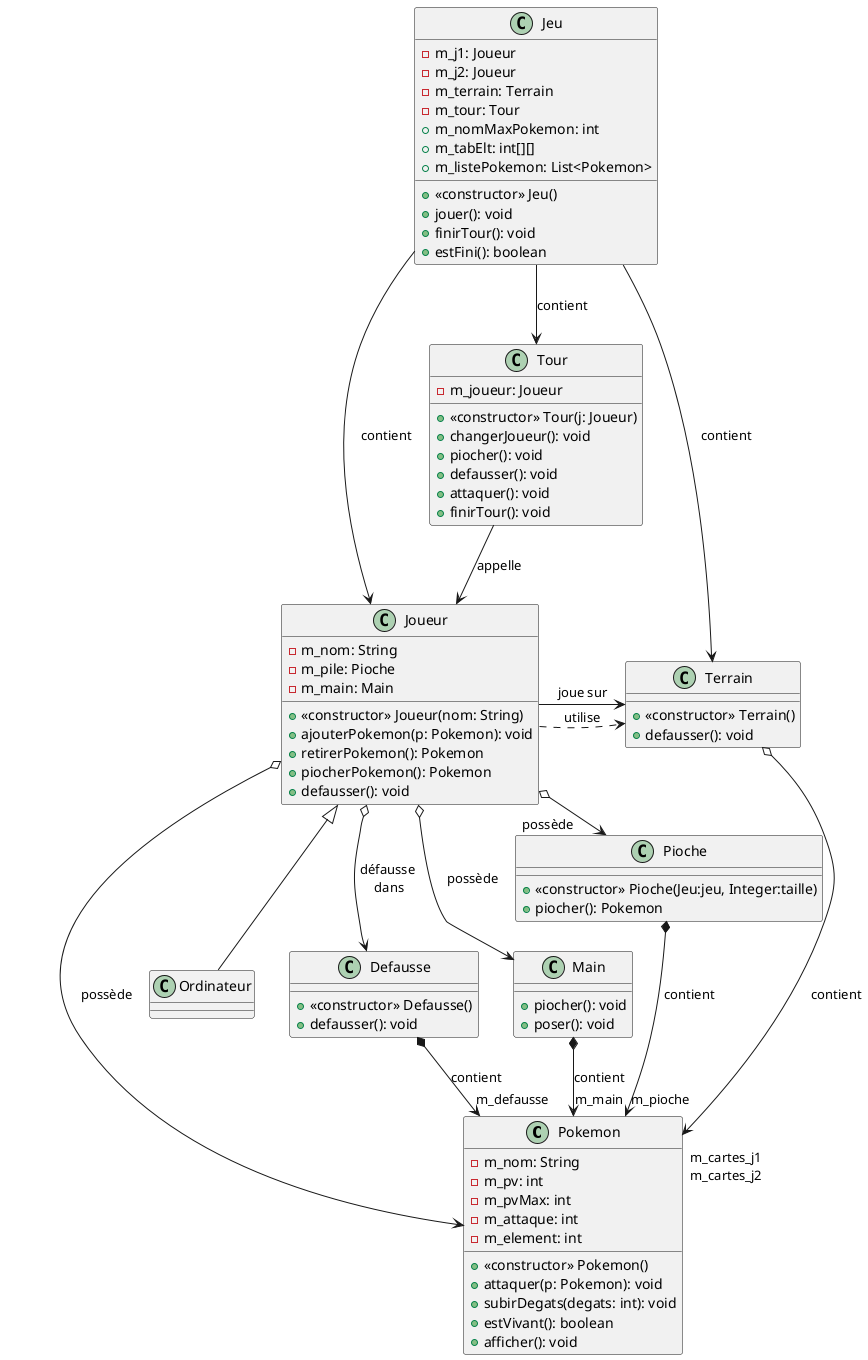 @startuml
'https://plantuml.com/class-diagram

class Pokemon {
    + <<constructor>> Pokemon()
    - m_nom: String
    - m_pv: int
    - m_pvMax: int
    - m_attaque: int
    - m_element: int
    + attaquer(p: Pokemon): void
    + subirDegats(degats: int): void
    + estVivant(): boolean
    + afficher(): void
}

class Joueur {
    - m_nom: String
    - m_pile: Pioche
    - m_main: Main
    + <<constructor>> Joueur(nom: String)
    + ajouterPokemon(p: Pokemon): void
    + retirerPokemon(): Pokemon
    + piocherPokemon(): Pokemon
    + defausser(): void
}

class Ordinateur {
}

class Pioche {
    + <<constructor>> Pioche(Jeu:jeu, Integer:taille)
    + piocher(): Pokemon
}

class Defausse {
    + <<constructor>> Defausse()
    + defausser(): void
}

class Main {
    + piocher(): void
    + poser(): void
}

class Jeu {
    + <<constructor>> Jeu()
    - m_j1: Joueur
    - m_j2: Joueur
    - m_terrain: Terrain
    - m_tour: Tour
    + m_nomMaxPokemon: int
    + m_tabElt: int[][]
    + m_listePokemon: List<Pokemon>
    + jouer(): void
    + finirTour(): void
    + estFini(): boolean
}

class Tour {
    + <<constructor>> Tour(j: Joueur)
    - m_joueur: Joueur
    + changerJoueur(): void
    + piocher(): void
    + defausser(): void
    + attaquer(): void
    + finirTour(): void
}

class Terrain {
    + <<constructor>> Terrain()
    + defausser(): void
}

Joueur o-> Pioche : possède
Joueur o-> Pokemon : possède
Joueur o--> Defausse : défausse\n dans
Joueur --> Terrain : joue sur
Joueur .> Terrain : utilise
Tour --> Joueur : appelle
Jeu --> Joueur : contient
Jeu --> Terrain : contient
Jeu --> Tour : contient
Terrain o-->"\nm_cartes_j1\nm_cartes_j2" Pokemon : contient
Main *-->"\nm_main" Pokemon : contient
Pioche *-->"\nm_pioche" Pokemon : contient
Defausse *-->"\nm_defausse" Pokemon : contient
Joueur o--> Main : possède

'inheritance relationship'
Joueur <|-- Ordinateur

@enduml

